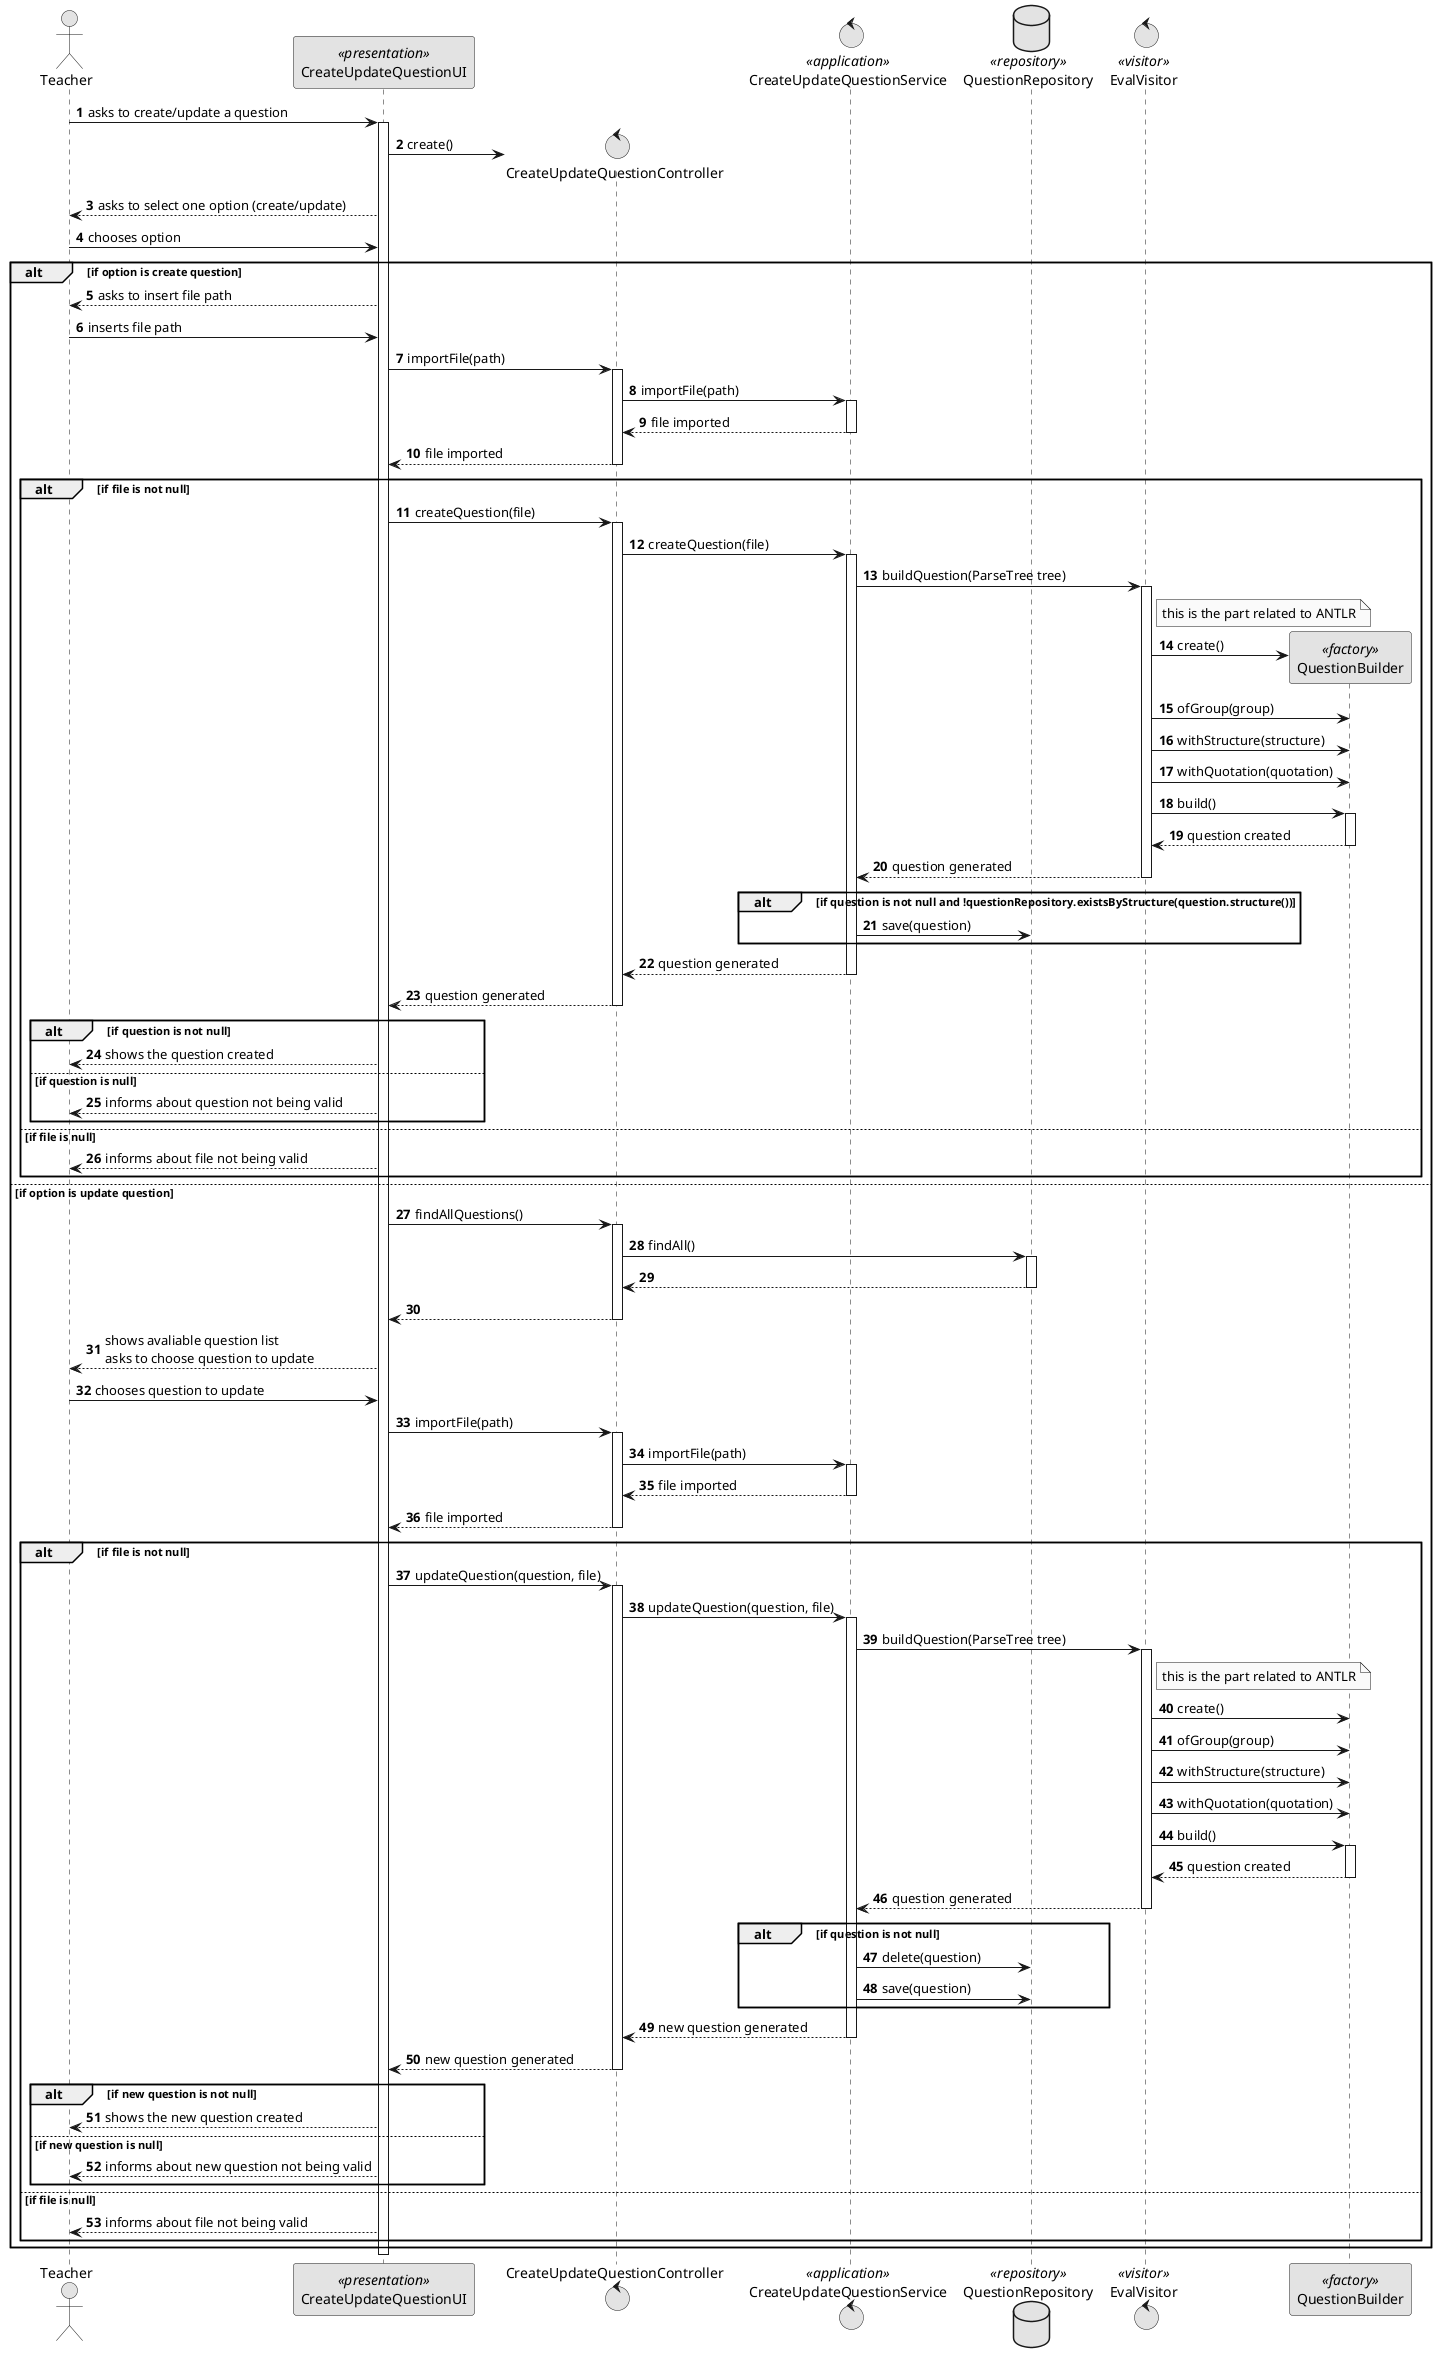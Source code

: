 @startuml
'http://plantuml.com/skinparam.html
skinparam monochrome true
skinparam packageStyle rect
skinparam defaultFontName FG Virgil
skinparam shadowing false
autonumber

actor Teacher as Actor
participant CreateUpdateQuestionUI as UI <<presentation>>

Actor -> UI : asks to create/update a question
activate UI
    create control CreateUpdateQuestionController
    UI -> CreateUpdateQuestionController: create()

    control CreateUpdateQuestionService as Service <<application>>
    database QuestionRepository as QuestionRepository <<repository>>
    control EvalVisitor as EvalVisitor <<visitor>>

    UI --> Actor : asks to select one option (create/update)
    Actor -> UI : chooses option
    alt if option is create question
        UI --> Actor : asks to insert file path
        Actor -> UI : inserts file path
        UI -> CreateUpdateQuestionController : importFile(path)
        activate CreateUpdateQuestionController
            CreateUpdateQuestionController -> Service : importFile(path)
            activate Service
                Service --> CreateUpdateQuestionController : file imported
            deactivate Service
            CreateUpdateQuestionController --> UI : file imported
        deactivate CreateUpdateQuestionController
        alt if file is not null
            UI -> CreateUpdateQuestionController : createQuestion(file)
            activate CreateUpdateQuestionController
                CreateUpdateQuestionController -> Service : createQuestion(file)
                activate Service
                    Service -> EvalVisitor : buildQuestion(ParseTree tree)
                    activate EvalVisitor
                        note right of EvalVisitor : this is the part related to ANTLR
                        create participant QuestionBuilder as QuestionBuilder <<factory>>
                        EvalVisitor -> QuestionBuilder : create()
                        EvalVisitor -> QuestionBuilder : ofGroup(group)
                        EvalVisitor -> QuestionBuilder : withStructure(structure)
                        EvalVisitor -> QuestionBuilder : withQuotation(quotation)
                        EvalVisitor -> QuestionBuilder : build()

                        activate QuestionBuilder
                            QuestionBuilder --> EvalVisitor : question created
                        deactivate QuestionBuilder
                        EvalVisitor --> Service : question generated
                    deactivate EvalVisitor
                    alt if question is not null and !questionRepository.existsByStructure(question.structure())
                        Service -> QuestionRepository : save(question)
                    end
                    Service --> CreateUpdateQuestionController : question generated
                deactivate Service
                CreateUpdateQuestionController --> UI : question generated
            deactivate CreateUpdateQuestionController
            alt if question is not null
                UI --> Actor : shows the question created
            else if question is null
                UI --> Actor : informs about question not being valid
            end
        else if file is null
                UI --> Actor : informs about file not being valid
        end
    else if option is update question
        UI -> CreateUpdateQuestionController : findAllQuestions()
        activate CreateUpdateQuestionController
            CreateUpdateQuestionController -> QuestionRepository : findAll()
            activate QuestionRepository
            QuestionRepository --> CreateUpdateQuestionController
            deactivate QuestionRepository
            CreateUpdateQuestionController --> UI
        deactivate CreateUpdateQuestionController
        Actor <-- UI : shows avaliable question list\nasks to choose question to update
        Actor -> UI : chooses question to update
        UI -> CreateUpdateQuestionController : importFile(path)
        activate CreateUpdateQuestionController
            CreateUpdateQuestionController -> Service : importFile(path)
            activate Service
                Service --> CreateUpdateQuestionController : file imported
            deactivate Service
            CreateUpdateQuestionController --> UI : file imported
        deactivate CreateUpdateQuestionController
        alt if file is not null
            UI -> CreateUpdateQuestionController : updateQuestion(question, file)
            activate CreateUpdateQuestionController
                CreateUpdateQuestionController -> Service : updateQuestion(question, file)
                activate Service
                    Service -> EvalVisitor : buildQuestion(ParseTree tree)
                    activate EvalVisitor
                        note right of EvalVisitor : this is the part related to ANTLR
                        EvalVisitor -> QuestionBuilder : create()
                        EvalVisitor -> QuestionBuilder : ofGroup(group)
                        EvalVisitor -> QuestionBuilder : withStructure(structure)
                        EvalVisitor -> QuestionBuilder : withQuotation(quotation)
                        EvalVisitor -> QuestionBuilder : build()

                        activate QuestionBuilder
                            QuestionBuilder --> EvalVisitor : question created
                        deactivate QuestionBuilder
                        EvalVisitor --> Service : question generated
                    deactivate EvalVisitor
                    alt if question is not null
                        Service -> QuestionRepository : delete(question)
                        Service -> QuestionRepository : save(question)
                    end
                    Service --> CreateUpdateQuestionController : new question generated
                deactivate Service
                CreateUpdateQuestionController --> UI : new question generated
            deactivate CreateUpdateQuestionController
            alt if new question is not null
                UI --> Actor : shows the new question created
            else if new question is null
                UI --> Actor : informs about new question not being valid
            end
        else if file is null
            UI --> Actor : informs about file not being valid
        end
    end
deactivate UI
@enduml